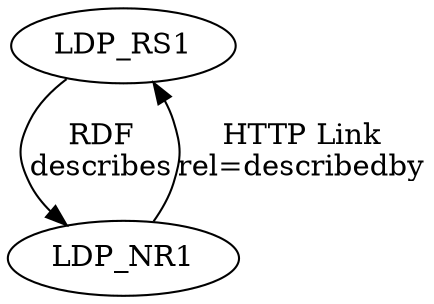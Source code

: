 digraph LDP {
  LDP_RS1 -> LDP_NR1 [ label="RDF\ndescribes" ]
  LDP_NR1 -> LDP_RS1 [ label="HTTP Link\nrel=describedby" ]
}

